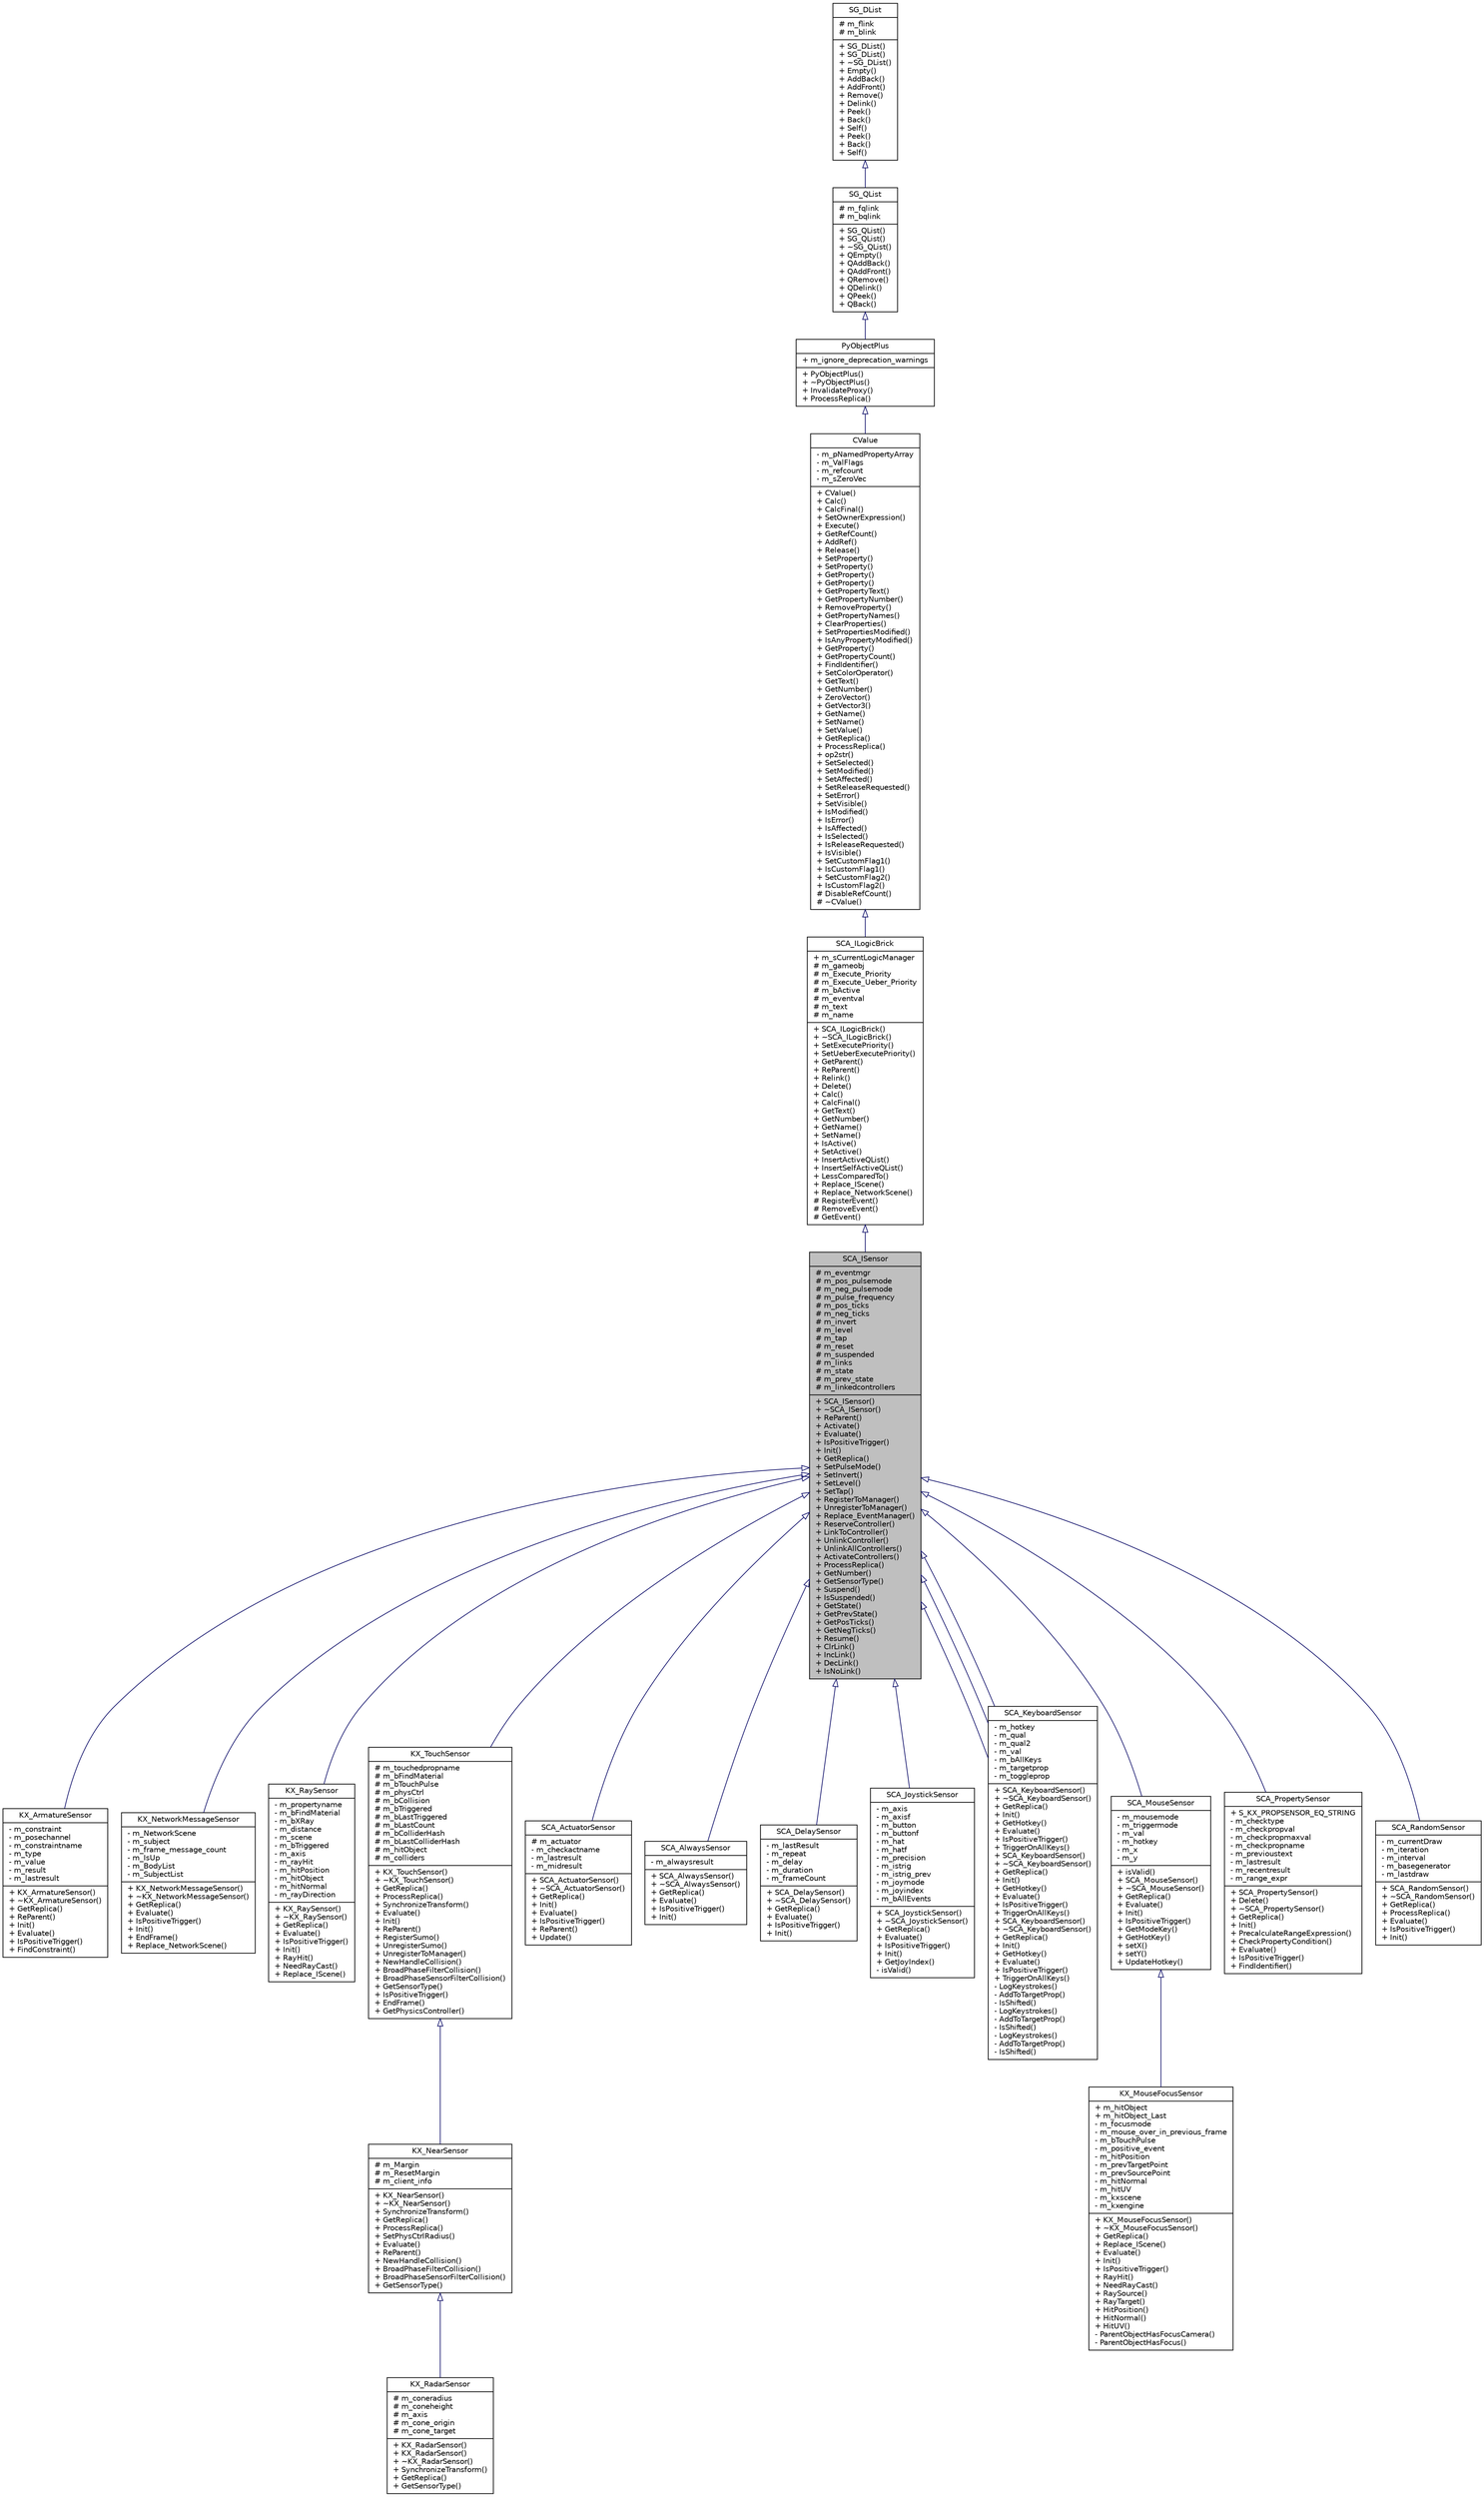 digraph G
{
  edge [fontname="Helvetica",fontsize="10",labelfontname="Helvetica",labelfontsize="10"];
  node [fontname="Helvetica",fontsize="10",shape=record];
  Node1 [label="{SCA_ISensor\n|# m_eventmgr\l# m_pos_pulsemode\l# m_neg_pulsemode\l# m_pulse_frequency\l# m_pos_ticks\l# m_neg_ticks\l# m_invert\l# m_level\l# m_tap\l# m_reset\l# m_suspended\l# m_links\l# m_state\l# m_prev_state\l# m_linkedcontrollers\l|+ SCA_ISensor()\l+ ~SCA_ISensor()\l+ ReParent()\l+ Activate()\l+ Evaluate()\l+ IsPositiveTrigger()\l+ Init()\l+ GetReplica()\l+ SetPulseMode()\l+ SetInvert()\l+ SetLevel()\l+ SetTap()\l+ RegisterToManager()\l+ UnregisterToManager()\l+ Replace_EventManager()\l+ ReserveController()\l+ LinkToController()\l+ UnlinkController()\l+ UnlinkAllControllers()\l+ ActivateControllers()\l+ ProcessReplica()\l+ GetNumber()\l+ GetSensorType()\l+ Suspend()\l+ IsSuspended()\l+ GetState()\l+ GetPrevState()\l+ GetPosTicks()\l+ GetNegTicks()\l+ Resume()\l+ ClrLink()\l+ IncLink()\l+ DecLink()\l+ IsNoLink()\l}",height=0.2,width=0.4,color="black", fillcolor="grey75", style="filled" fontcolor="black"];
  Node2 -> Node1 [dir=back,color="midnightblue",fontsize="10",style="solid",arrowtail="empty",fontname="Helvetica"];
  Node2 [label="{SCA_ILogicBrick\n|+ m_sCurrentLogicManager\l# m_gameobj\l# m_Execute_Priority\l# m_Execute_Ueber_Priority\l# m_bActive\l# m_eventval\l# m_text\l# m_name\l|+ SCA_ILogicBrick()\l+ ~SCA_ILogicBrick()\l+ SetExecutePriority()\l+ SetUeberExecutePriority()\l+ GetParent()\l+ ReParent()\l+ Relink()\l+ Delete()\l+ Calc()\l+ CalcFinal()\l+ GetText()\l+ GetNumber()\l+ GetName()\l+ SetName()\l+ IsActive()\l+ SetActive()\l+ InsertActiveQList()\l+ InsertSelfActiveQList()\l+ LessComparedTo()\l+ Replace_IScene()\l+ Replace_NetworkScene()\l# RegisterEvent()\l# RemoveEvent()\l# GetEvent()\l}",height=0.2,width=0.4,color="black", fillcolor="white", style="filled",URL="$d6/d9f/classSCA__ILogicBrick.html"];
  Node3 -> Node2 [dir=back,color="midnightblue",fontsize="10",style="solid",arrowtail="empty",fontname="Helvetica"];
  Node3 [label="{CValue\n|- m_pNamedPropertyArray\l- m_ValFlags\l- m_refcount\l- m_sZeroVec\l|+ CValue()\l+ Calc()\l+ CalcFinal()\l+ SetOwnerExpression()\l+ Execute()\l+ GetRefCount()\l+ AddRef()\l+ Release()\l+ SetProperty()\l+ SetProperty()\l+ GetProperty()\l+ GetProperty()\l+ GetPropertyText()\l+ GetPropertyNumber()\l+ RemoveProperty()\l+ GetPropertyNames()\l+ ClearProperties()\l+ SetPropertiesModified()\l+ IsAnyPropertyModified()\l+ GetProperty()\l+ GetPropertyCount()\l+ FindIdentifier()\l+ SetColorOperator()\l+ GetText()\l+ GetNumber()\l+ ZeroVector()\l+ GetVector3()\l+ GetName()\l+ SetName()\l+ SetValue()\l+ GetReplica()\l+ ProcessReplica()\l+ op2str()\l+ SetSelected()\l+ SetModified()\l+ SetAffected()\l+ SetReleaseRequested()\l+ SetError()\l+ SetVisible()\l+ IsModified()\l+ IsError()\l+ IsAffected()\l+ IsSelected()\l+ IsReleaseRequested()\l+ IsVisible()\l+ SetCustomFlag1()\l+ IsCustomFlag1()\l+ SetCustomFlag2()\l+ IsCustomFlag2()\l# DisableRefCount()\l# ~CValue()\l}",height=0.2,width=0.4,color="black", fillcolor="white", style="filled",URL="$d7/d9c/classCValue.html"];
  Node4 -> Node3 [dir=back,color="midnightblue",fontsize="10",style="solid",arrowtail="empty",fontname="Helvetica"];
  Node4 [label="{PyObjectPlus\n|+ m_ignore_deprecation_warnings\l|+ PyObjectPlus()\l+ ~PyObjectPlus()\l+ InvalidateProxy()\l+ ProcessReplica()\l}",height=0.2,width=0.4,color="black", fillcolor="white", style="filled",URL="$d0/dbc/classPyObjectPlus.html"];
  Node5 -> Node4 [dir=back,color="midnightblue",fontsize="10",style="solid",arrowtail="empty",fontname="Helvetica"];
  Node5 [label="{SG_QList\n|# m_fqlink\l# m_bqlink\l|+ SG_QList()\l+ SG_QList()\l+ ~SG_QList()\l+ QEmpty()\l+ QAddBack()\l+ QAddFront()\l+ QRemove()\l+ QDelink()\l+ QPeek()\l+ QBack()\l}",height=0.2,width=0.4,color="black", fillcolor="white", style="filled",URL="$d6/d05/classSG__QList.html"];
  Node6 -> Node5 [dir=back,color="midnightblue",fontsize="10",style="solid",arrowtail="empty",fontname="Helvetica"];
  Node6 [label="{SG_DList\n|# m_flink\l# m_blink\l|+ SG_DList()\l+ SG_DList()\l+ ~SG_DList()\l+ Empty()\l+ AddBack()\l+ AddFront()\l+ Remove()\l+ Delink()\l+ Peek()\l+ Back()\l+ Self()\l+ Peek()\l+ Back()\l+ Self()\l}",height=0.2,width=0.4,color="black", fillcolor="white", style="filled",URL="$db/d57/classSG__DList.html"];
  Node1 -> Node7 [dir=back,color="midnightblue",fontsize="10",style="solid",arrowtail="empty",fontname="Helvetica"];
  Node7 [label="{KX_ArmatureSensor\n|- m_constraint\l- m_posechannel\l- m_constraintname\l- m_type\l- m_value\l- m_result\l- m_lastresult\l|+ KX_ArmatureSensor()\l+ ~KX_ArmatureSensor()\l+ GetReplica()\l+ ReParent()\l+ Init()\l+ Evaluate()\l+ IsPositiveTrigger()\l+ FindConstraint()\l}",height=0.2,width=0.4,color="black", fillcolor="white", style="filled",URL="$d8/da3/classKX__ArmatureSensor.html"];
  Node1 -> Node8 [dir=back,color="midnightblue",fontsize="10",style="solid",arrowtail="empty",fontname="Helvetica"];
  Node8 [label="{KX_NetworkMessageSensor\n|- m_NetworkScene\l- m_subject\l- m_frame_message_count\l- m_IsUp\l- m_BodyList\l- m_SubjectList\l|+ KX_NetworkMessageSensor()\l+ ~KX_NetworkMessageSensor()\l+ GetReplica()\l+ Evaluate()\l+ IsPositiveTrigger()\l+ Init()\l+ EndFrame()\l+ Replace_NetworkScene()\l}",height=0.2,width=0.4,color="black", fillcolor="white", style="filled",URL="$d1/d03/classKX__NetworkMessageSensor.html"];
  Node1 -> Node9 [dir=back,color="midnightblue",fontsize="10",style="solid",arrowtail="empty",fontname="Helvetica"];
  Node9 [label="{KX_RaySensor\n|- m_propertyname\l- m_bFindMaterial\l- m_bXRay\l- m_distance\l- m_scene\l- m_bTriggered\l- m_axis\l- m_rayHit\l- m_hitPosition\l- m_hitObject\l- m_hitNormal\l- m_rayDirection\l|+ KX_RaySensor()\l+ ~KX_RaySensor()\l+ GetReplica()\l+ Evaluate()\l+ IsPositiveTrigger()\l+ Init()\l+ RayHit()\l+ NeedRayCast()\l+ Replace_IScene()\l}",height=0.2,width=0.4,color="black", fillcolor="white", style="filled",URL="$dd/dd0/classKX__RaySensor.html"];
  Node1 -> Node10 [dir=back,color="midnightblue",fontsize="10",style="solid",arrowtail="empty",fontname="Helvetica"];
  Node10 [label="{KX_TouchSensor\n|# m_touchedpropname\l# m_bFindMaterial\l# m_bTouchPulse\l# m_physCtrl\l# m_bCollision\l# m_bTriggered\l# m_bLastTriggered\l# m_bLastCount\l# m_bColliderHash\l# m_bLastColliderHash\l# m_hitObject\l# m_colliders\l|+ KX_TouchSensor()\l+ ~KX_TouchSensor()\l+ GetReplica()\l+ ProcessReplica()\l+ SynchronizeTransform()\l+ Evaluate()\l+ Init()\l+ ReParent()\l+ RegisterSumo()\l+ UnregisterSumo()\l+ UnregisterToManager()\l+ NewHandleCollision()\l+ BroadPhaseFilterCollision()\l+ BroadPhaseSensorFilterCollision()\l+ GetSensorType()\l+ IsPositiveTrigger()\l+ EndFrame()\l+ GetPhysicsController()\l}",height=0.2,width=0.4,color="black", fillcolor="white", style="filled",URL="$d2/d9e/classKX__TouchSensor.html"];
  Node10 -> Node11 [dir=back,color="midnightblue",fontsize="10",style="solid",arrowtail="empty",fontname="Helvetica"];
  Node11 [label="{KX_NearSensor\n|# m_Margin\l# m_ResetMargin\l# m_client_info\l|+ KX_NearSensor()\l+ ~KX_NearSensor()\l+ SynchronizeTransform()\l+ GetReplica()\l+ ProcessReplica()\l+ SetPhysCtrlRadius()\l+ Evaluate()\l+ ReParent()\l+ NewHandleCollision()\l+ BroadPhaseFilterCollision()\l+ BroadPhaseSensorFilterCollision()\l+ GetSensorType()\l}",height=0.2,width=0.4,color="black", fillcolor="white", style="filled",URL="$d9/d12/classKX__NearSensor.html"];
  Node11 -> Node12 [dir=back,color="midnightblue",fontsize="10",style="solid",arrowtail="empty",fontname="Helvetica"];
  Node12 [label="{KX_RadarSensor\n|# m_coneradius\l# m_coneheight\l# m_axis\l# m_cone_origin\l# m_cone_target\l|+ KX_RadarSensor()\l+ KX_RadarSensor()\l+ ~KX_RadarSensor()\l+ SynchronizeTransform()\l+ GetReplica()\l+ GetSensorType()\l}",height=0.2,width=0.4,color="black", fillcolor="white", style="filled",URL="$d6/d4f/classKX__RadarSensor.html"];
  Node1 -> Node13 [dir=back,color="midnightblue",fontsize="10",style="solid",arrowtail="empty",fontname="Helvetica"];
  Node13 [label="{SCA_ActuatorSensor\n|# m_actuator\l- m_checkactname\l- m_lastresult\l- m_midresult\l|+ SCA_ActuatorSensor()\l+ ~SCA_ActuatorSensor()\l+ GetReplica()\l+ Init()\l+ Evaluate()\l+ IsPositiveTrigger()\l+ ReParent()\l+ Update()\l}",height=0.2,width=0.4,color="black", fillcolor="white", style="filled",URL="$d1/dff/classSCA__ActuatorSensor.html"];
  Node1 -> Node14 [dir=back,color="midnightblue",fontsize="10",style="solid",arrowtail="empty",fontname="Helvetica"];
  Node14 [label="{SCA_AlwaysSensor\n|- m_alwaysresult\l|+ SCA_AlwaysSensor()\l+ ~SCA_AlwaysSensor()\l+ GetReplica()\l+ Evaluate()\l+ IsPositiveTrigger()\l+ Init()\l}",height=0.2,width=0.4,color="black", fillcolor="white", style="filled",URL="$d9/d18/classSCA__AlwaysSensor.html"];
  Node1 -> Node15 [dir=back,color="midnightblue",fontsize="10",style="solid",arrowtail="empty",fontname="Helvetica"];
  Node15 [label="{SCA_DelaySensor\n|- m_lastResult\l- m_repeat\l- m_delay\l- m_duration\l- m_frameCount\l|+ SCA_DelaySensor()\l+ ~SCA_DelaySensor()\l+ GetReplica()\l+ Evaluate()\l+ IsPositiveTrigger()\l+ Init()\l}",height=0.2,width=0.4,color="black", fillcolor="white", style="filled",URL="$d5/d54/classSCA__DelaySensor.html"];
  Node1 -> Node16 [dir=back,color="midnightblue",fontsize="10",style="solid",arrowtail="empty",fontname="Helvetica"];
  Node16 [label="{SCA_JoystickSensor\n|- m_axis\l- m_axisf\l- m_button\l- m_buttonf\l- m_hat\l- m_hatf\l- m_precision\l- m_istrig\l- m_istrig_prev\l- m_joymode\l- m_joyindex\l- m_bAllEvents\l|+ SCA_JoystickSensor()\l+ ~SCA_JoystickSensor()\l+ GetReplica()\l+ Evaluate()\l+ IsPositiveTrigger()\l+ Init()\l+ GetJoyIndex()\l- isValid()\l}",height=0.2,width=0.4,color="black", fillcolor="white", style="filled",URL="$dc/d0d/classSCA__JoystickSensor.html"];
  Node1 -> Node17 [dir=back,color="midnightblue",fontsize="10",style="solid",arrowtail="empty",fontname="Helvetica"];
  Node17 [label="{SCA_KeyboardSensor\n|- m_hotkey\l- m_qual\l- m_qual2\l- m_val\l- m_bAllKeys\l- m_targetprop\l- m_toggleprop\l|+ SCA_KeyboardSensor()\l+ ~SCA_KeyboardSensor()\l+ GetReplica()\l+ Init()\l+ GetHotkey()\l+ Evaluate()\l+ IsPositiveTrigger()\l+ TriggerOnAllKeys()\l+ SCA_KeyboardSensor()\l+ ~SCA_KeyboardSensor()\l+ GetReplica()\l+ Init()\l+ GetHotkey()\l+ Evaluate()\l+ IsPositiveTrigger()\l+ TriggerOnAllKeys()\l+ SCA_KeyboardSensor()\l+ ~SCA_KeyboardSensor()\l+ GetReplica()\l+ Init()\l+ GetHotkey()\l+ Evaluate()\l+ IsPositiveTrigger()\l+ TriggerOnAllKeys()\l- LogKeystrokes()\l- AddToTargetProp()\l- IsShifted()\l- LogKeystrokes()\l- AddToTargetProp()\l- IsShifted()\l- LogKeystrokes()\l- AddToTargetProp()\l- IsShifted()\l}",height=0.2,width=0.4,color="black", fillcolor="white", style="filled",URL="$d8/dbf/classSCA__KeyboardSensor.html"];
  Node1 -> Node17 [dir=back,color="midnightblue",fontsize="10",style="solid",arrowtail="empty",fontname="Helvetica"];
  Node1 -> Node17 [dir=back,color="midnightblue",fontsize="10",style="solid",arrowtail="empty",fontname="Helvetica"];
  Node1 -> Node18 [dir=back,color="midnightblue",fontsize="10",style="solid",arrowtail="empty",fontname="Helvetica"];
  Node18 [label="{SCA_MouseSensor\n|- m_mousemode\l- m_triggermode\l- m_val\l- m_hotkey\l- m_x\l- m_y\l|+ isValid()\l+ SCA_MouseSensor()\l+ ~SCA_MouseSensor()\l+ GetReplica()\l+ Evaluate()\l+ Init()\l+ IsPositiveTrigger()\l+ GetModeKey()\l+ GetHotKey()\l+ setX()\l+ setY()\l+ UpdateHotkey()\l}",height=0.2,width=0.4,color="black", fillcolor="white", style="filled",URL="$dc/dd3/classSCA__MouseSensor.html"];
  Node18 -> Node19 [dir=back,color="midnightblue",fontsize="10",style="solid",arrowtail="empty",fontname="Helvetica"];
  Node19 [label="{KX_MouseFocusSensor\n|+ m_hitObject\l+ m_hitObject_Last\l- m_focusmode\l- m_mouse_over_in_previous_frame\l- m_bTouchPulse\l- m_positive_event\l- m_hitPosition\l- m_prevTargetPoint\l- m_prevSourcePoint\l- m_hitNormal\l- m_hitUV\l- m_kxscene\l- m_kxengine\l|+ KX_MouseFocusSensor()\l+ ~KX_MouseFocusSensor()\l+ GetReplica()\l+ Replace_IScene()\l+ Evaluate()\l+ Init()\l+ IsPositiveTrigger()\l+ RayHit()\l+ NeedRayCast()\l+ RaySource()\l+ RayTarget()\l+ HitPosition()\l+ HitNormal()\l+ HitUV()\l- ParentObjectHasFocusCamera()\l- ParentObjectHasFocus()\l}",height=0.2,width=0.4,color="black", fillcolor="white", style="filled",URL="$d0/d95/classKX__MouseFocusSensor.html"];
  Node1 -> Node20 [dir=back,color="midnightblue",fontsize="10",style="solid",arrowtail="empty",fontname="Helvetica"];
  Node20 [label="{SCA_PropertySensor\n|+ S_KX_PROPSENSOR_EQ_STRING\l- m_checktype\l- m_checkpropval\l- m_checkpropmaxval\l- m_checkpropname\l- m_previoustext\l- m_lastresult\l- m_recentresult\l- m_range_expr\l|+ SCA_PropertySensor()\l+ Delete()\l+ ~SCA_PropertySensor()\l+ GetReplica()\l+ Init()\l+ PrecalculateRangeExpression()\l+ CheckPropertyCondition()\l+ Evaluate()\l+ IsPositiveTrigger()\l+ FindIdentifier()\l}",height=0.2,width=0.4,color="black", fillcolor="white", style="filled",URL="$d9/d38/classSCA__PropertySensor.html"];
  Node1 -> Node21 [dir=back,color="midnightblue",fontsize="10",style="solid",arrowtail="empty",fontname="Helvetica"];
  Node21 [label="{SCA_RandomSensor\n|- m_currentDraw\l- m_iteration\l- m_interval\l- m_basegenerator\l- m_lastdraw\l|+ SCA_RandomSensor()\l+ ~SCA_RandomSensor()\l+ GetReplica()\l+ ProcessReplica()\l+ Evaluate()\l+ IsPositiveTrigger()\l+ Init()\l}",height=0.2,width=0.4,color="black", fillcolor="white", style="filled",URL="$d0/da8/classSCA__RandomSensor.html"];
}
